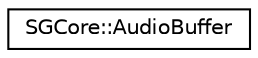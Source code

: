 digraph "Graphical Class Hierarchy"
{
 // LATEX_PDF_SIZE
  edge [fontname="Helvetica",fontsize="10",labelfontname="Helvetica",labelfontsize="10"];
  node [fontname="Helvetica",fontsize="10",shape=record];
  rankdir="LR";
  Node0 [label="SGCore::AudioBuffer",height=0.2,width=0.4,color="black", fillcolor="white", style="filled",URL="$structSGCore_1_1AudioBuffer.html",tooltip=" "];
}
